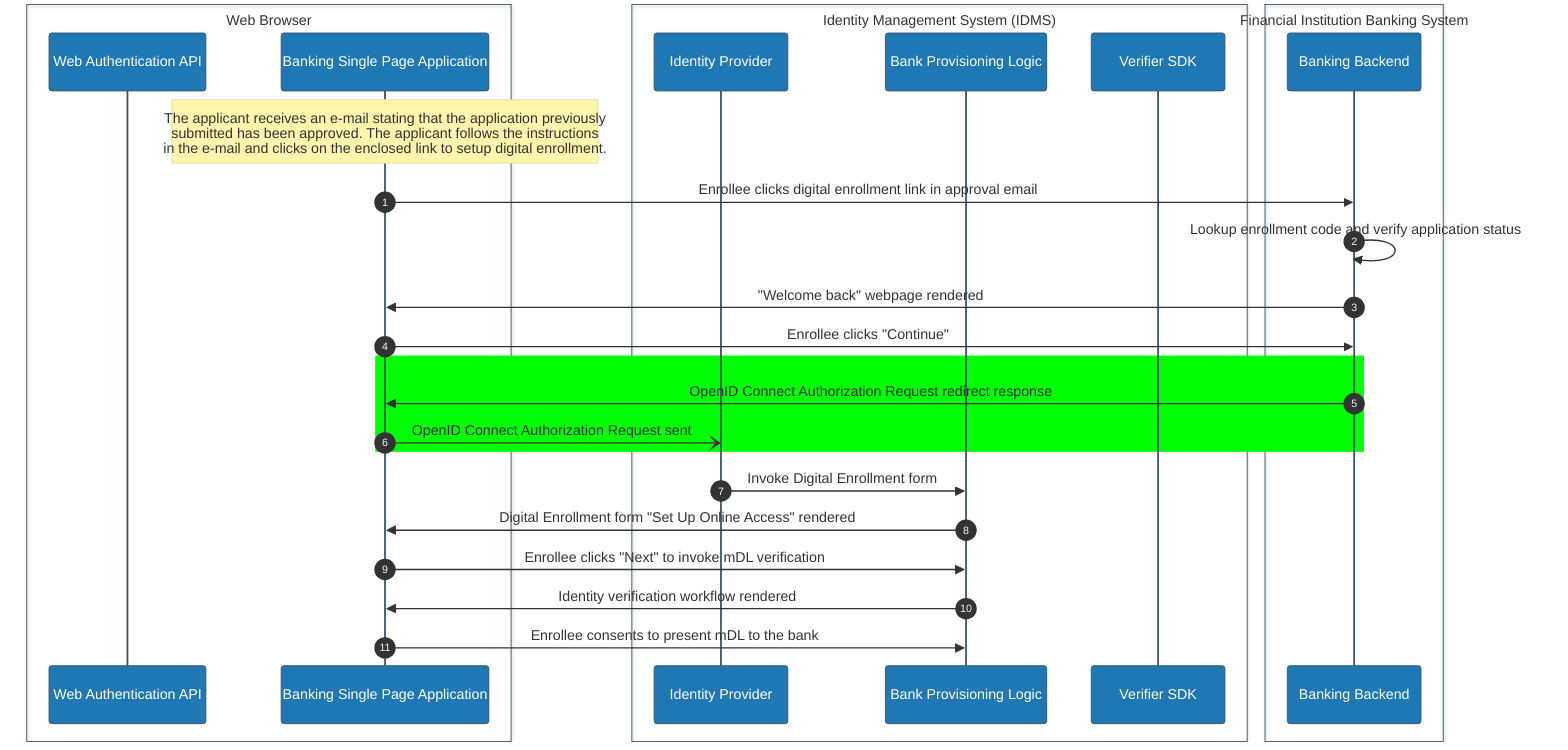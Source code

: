 %%{init: {"theme": "base", "themeVariables": {"primaryColor": "#1f77b4", "edgeLabelBackground":"#ffffff", "actorTextColor": "#ffffff", "actorBackground": "#2ca02c", "fontSize":"30px"}}}%%
sequenceDiagram
    autonumber
    box Issuing Authority
    %% participant sor as System of Record
    %%participant iaendpoints as mDL Issuing Endpoints
    end

    box Mobile Device
    %%participant wallet as Wallet App
    end
    box Web Browser
    %% participant browser as Digital Credentials API
    participant webauthn as Web Authentication API
    participant webapp as Banking Single Page Application
    end
    box Identity Management System (IDMS)
    participant idp as Identity Provider
    participant bpl as Bank Provisioning Logic
    participant sdk as Verifier SDK
    end
    box Financial Institution Banking System
    participant backend as Banking Backend
    %% participant cbs as Core Banking Services
    %% participant database as Data Storage
    %% participant bankapi as IDMS Provisioning API
    %% participant ssn as SSN Validation Service
    end
    box Verifier
    %% participant adminendpoints as Tenant Administration Endpoints
    %%participant verifier as Verifier Endpoints
    end
    box Trust Service
    %% participant dts as Digital Trust Service
    end



    %%note over wallet,verifier: ... ↑ ...
    note over webapp: The applicant receives an e-mail stating that the application previously <br /> submitted has been approved. The applicant follows the instructions <br /> in the e-mail and clicks on the enclosed link to setup digital enrollment.
    %%note over wallet,verifier: ... ↓ ...

    webapp->>backend: Enrollee clicks digital enrollment link in approval email
    backend->>backend: Lookup enrollment code and verify application status
    backend->>webapp: "Welcome back" webpage rendered
    webapp->>backend: Enrollee clicks "Continue"

    rect rgb(0,255,0)
    backend->>webapp: OpenID Connect Authorization Request redirect response
    webapp-)idp: OpenID Connect Authorization Request sent
    end

    idp->>bpl: Invoke Digital Enrollment form
    bpl->>webapp: Digital Enrollment form "Set Up Online Access" rendered
    webapp->>bpl: Enrollee clicks "Next" to invoke mDL verification


    bpl->>webapp: Identity verification workflow rendered
    webapp->>bpl: Enrollee consents to present mDL to the bank